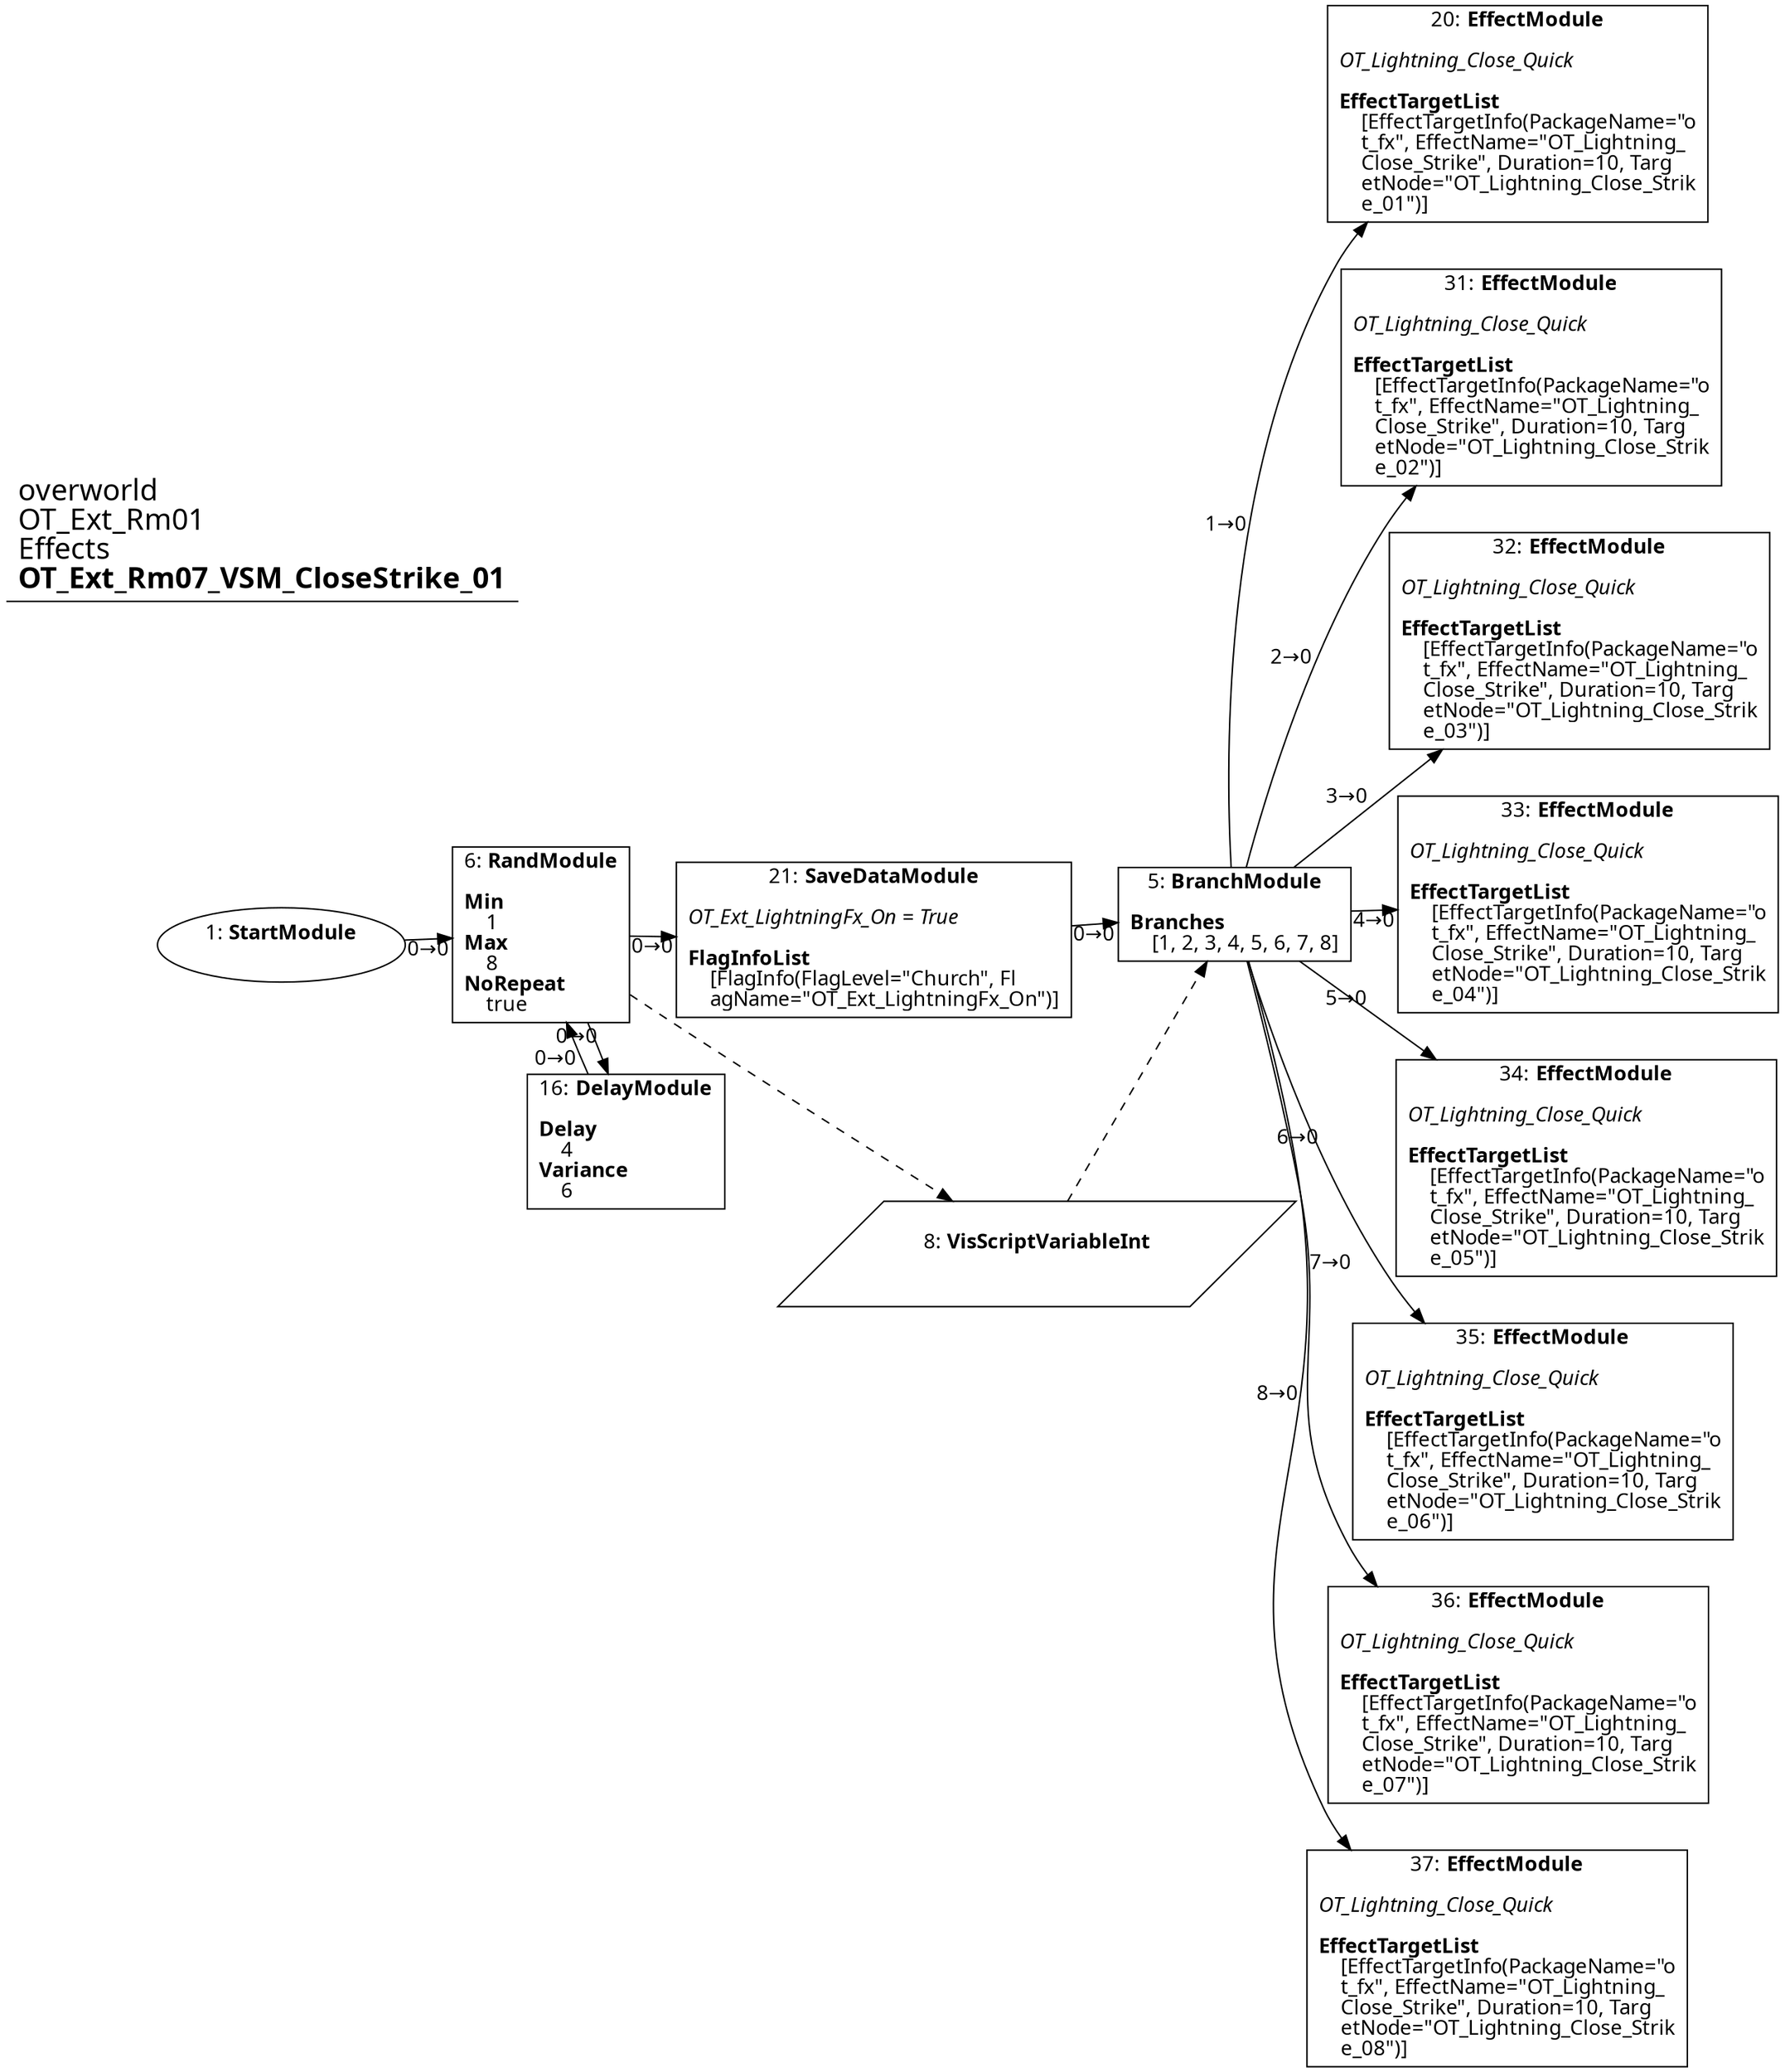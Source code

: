 digraph {
    layout = fdp;
    overlap = prism;
    sep = "+16";
    splines = spline;

    node [ shape = box ];

    graph [ fontname = "Segoe UI" ];
    node [ fontname = "Segoe UI" ];
    edge [ fontname = "Segoe UI" ];

    1 [ label = <1: <b>StartModule</b><br/><br/>> ];
    1 [ shape = oval ]
    1 [ pos = "0.013,-0.666!" ];
    1 -> 6 [ label = "0→0" ];

    5 [ label = <5: <b>BranchModule</b><br/><br/><b>Branches</b><br align="left"/>    [1, 2, 3, 4, 5, 6, 7, 8]<br align="left"/>> ];
    5 [ pos = "0.652,-0.666!" ];
    5 -> 20 [ label = "1→0" ];
    5 -> 31 [ label = "2→0" ];
    5 -> 32 [ label = "3→0" ];
    5 -> 33 [ label = "4→0" ];
    5 -> 34 [ label = "5→0" ];
    5 -> 35 [ label = "6→0" ];
    5 -> 36 [ label = "7→0" ];
    5 -> 37 [ label = "8→0" ];
    8 -> 5 [ style = dashed ];

    6 [ label = <6: <b>RandModule</b><br/><br/><b>Min</b><br align="left"/>    1<br align="left"/><b>Max</b><br align="left"/>    8<br align="left"/><b>NoRepeat</b><br align="left"/>    true<br align="left"/>> ];
    6 [ pos = "0.20600002,-0.666!" ];
    6 -> 16 [ label = "0→0" ];
    6 -> 21 [ label = "0→0" ];
    6 -> 8 [ style = dashed ];

    8 [ label = <8: <b>VisScriptVariableInt</b><br/><br/>> ];
    8 [ shape = parallelogram ]
    8 [ pos = "0.467,-0.878!" ];

    16 [ label = <16: <b>DelayModule</b><br/><br/><b>Delay</b><br align="left"/>    4<br align="left"/><b>Variance</b><br align="left"/>    6<br align="left"/>> ];
    16 [ pos = "0.23600002,-0.82900006!" ];
    16 -> 6 [ label = "0→0" ];

    20 [ label = <20: <b>EffectModule</b><br/><br/><i>OT_Lightning_Close_Quick<br align="left"/></i><br align="left"/><b>EffectTargetList</b><br align="left"/>    [EffectTargetInfo(PackageName=&quot;o<br align="left"/>    t_fx&quot;, EffectName=&quot;OT_Lightning_<br align="left"/>    Close_Strike&quot;, Duration=10, Targ<br align="left"/>    etNode=&quot;OT_Lightning_Close_Strik<br align="left"/>    e_01&quot;)]<br align="left"/>> ];
    20 [ pos = "0.98600006,-0.296!" ];

    21 [ label = <21: <b>SaveDataModule</b><br/><br/><i>OT_Ext_LightningFx_On = True<br align="left"/></i><br align="left"/><b>FlagInfoList</b><br align="left"/>    [FlagInfo(FlagLevel=&quot;Church&quot;, Fl<br align="left"/>    agName=&quot;OT_Ext_LightningFx_On&quot;)]<br align="left"/>> ];
    21 [ pos = "0.43300003,-0.666!" ];
    21 -> 5 [ label = "0→0" ];

    31 [ label = <31: <b>EffectModule</b><br/><br/><i>OT_Lightning_Close_Quick<br align="left"/></i><br align="left"/><b>EffectTargetList</b><br align="left"/>    [EffectTargetInfo(PackageName=&quot;o<br align="left"/>    t_fx&quot;, EffectName=&quot;OT_Lightning_<br align="left"/>    Close_Strike&quot;, Duration=10, Targ<br align="left"/>    etNode=&quot;OT_Lightning_Close_Strik<br align="left"/>    e_02&quot;)]<br align="left"/>> ];
    31 [ pos = "0.98700005,-0.432!" ];

    32 [ label = <32: <b>EffectModule</b><br/><br/><i>OT_Lightning_Close_Quick<br align="left"/></i><br align="left"/><b>EffectTargetList</b><br align="left"/>    [EffectTargetInfo(PackageName=&quot;o<br align="left"/>    t_fx&quot;, EffectName=&quot;OT_Lightning_<br align="left"/>    Close_Strike&quot;, Duration=10, Targ<br align="left"/>    etNode=&quot;OT_Lightning_Close_Strik<br align="left"/>    e_03&quot;)]<br align="left"/>> ];
    32 [ pos = "0.984,-0.56100005!" ];

    33 [ label = <33: <b>EffectModule</b><br/><br/><i>OT_Lightning_Close_Quick<br align="left"/></i><br align="left"/><b>EffectTargetList</b><br align="left"/>    [EffectTargetInfo(PackageName=&quot;o<br align="left"/>    t_fx&quot;, EffectName=&quot;OT_Lightning_<br align="left"/>    Close_Strike&quot;, Duration=10, Targ<br align="left"/>    etNode=&quot;OT_Lightning_Close_Strik<br align="left"/>    e_04&quot;)]<br align="left"/>> ];
    33 [ pos = "0.9850001,-0.68700004!" ];

    34 [ label = <34: <b>EffectModule</b><br/><br/><i>OT_Lightning_Close_Quick<br align="left"/></i><br align="left"/><b>EffectTargetList</b><br align="left"/>    [EffectTargetInfo(PackageName=&quot;o<br align="left"/>    t_fx&quot;, EffectName=&quot;OT_Lightning_<br align="left"/>    Close_Strike&quot;, Duration=10, Targ<br align="left"/>    etNode=&quot;OT_Lightning_Close_Strik<br align="left"/>    e_05&quot;)]<br align="left"/>> ];
    34 [ pos = "0.98600006,-0.823!" ];

    35 [ label = <35: <b>EffectModule</b><br/><br/><i>OT_Lightning_Close_Quick<br align="left"/></i><br align="left"/><b>EffectTargetList</b><br align="left"/>    [EffectTargetInfo(PackageName=&quot;o<br align="left"/>    t_fx&quot;, EffectName=&quot;OT_Lightning_<br align="left"/>    Close_Strike&quot;, Duration=10, Targ<br align="left"/>    etNode=&quot;OT_Lightning_Close_Strik<br align="left"/>    e_06&quot;)]<br align="left"/>> ];
    35 [ pos = "0.98300004,-0.952!" ];

    36 [ label = <36: <b>EffectModule</b><br/><br/><i>OT_Lightning_Close_Quick<br align="left"/></i><br align="left"/><b>EffectTargetList</b><br align="left"/>    [EffectTargetInfo(PackageName=&quot;o<br align="left"/>    t_fx&quot;, EffectName=&quot;OT_Lightning_<br align="left"/>    Close_Strike&quot;, Duration=10, Targ<br align="left"/>    etNode=&quot;OT_Lightning_Close_Strik<br align="left"/>    e_07&quot;)]<br align="left"/>> ];
    36 [ pos = "0.98300004,-1.077!" ];

    37 [ label = <37: <b>EffectModule</b><br/><br/><i>OT_Lightning_Close_Quick<br align="left"/></i><br align="left"/><b>EffectTargetList</b><br align="left"/>    [EffectTargetInfo(PackageName=&quot;o<br align="left"/>    t_fx&quot;, EffectName=&quot;OT_Lightning_<br align="left"/>    Close_Strike&quot;, Duration=10, Targ<br align="left"/>    etNode=&quot;OT_Lightning_Close_Strik<br align="left"/>    e_08&quot;)]<br align="left"/>> ];
    37 [ pos = "0.984,-1.213!" ];

    title [ pos = "0.012,-0.29500002!" ];
    title [ shape = underline ];
    title [ label = <<font point-size="20">overworld<br align="left"/>OT_Ext_Rm01<br align="left"/>Effects<br align="left"/><b>OT_Ext_Rm07_VSM_CloseStrike_01</b><br align="left"/></font>> ];
}
